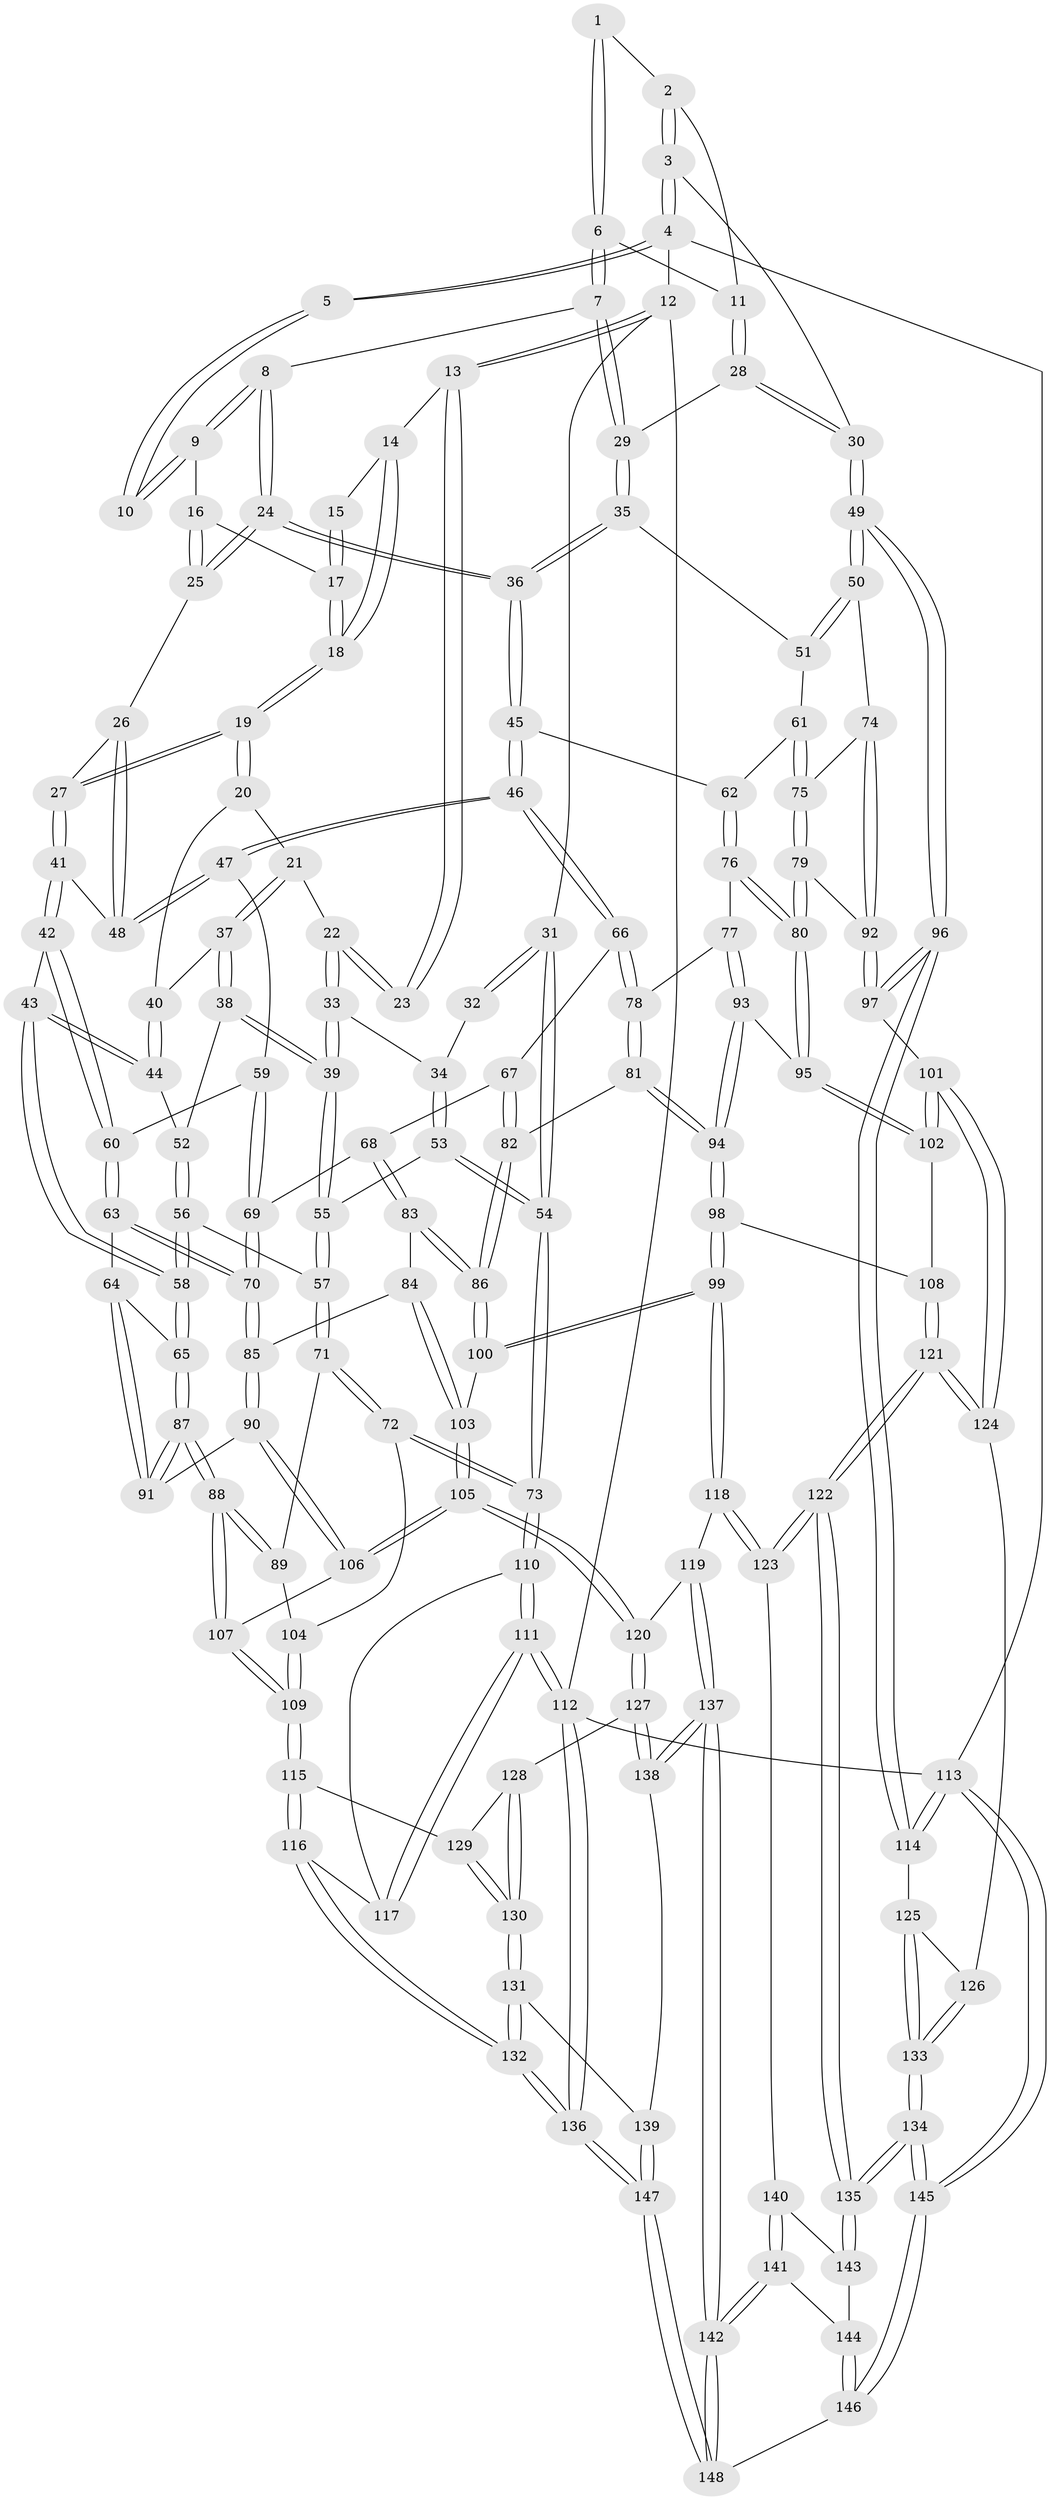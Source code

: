 // coarse degree distribution, {3: 0.0989010989010989, 4: 0.38461538461538464, 6: 0.07692307692307693, 2: 0.02197802197802198, 5: 0.4065934065934066, 8: 0.01098901098901099}
// Generated by graph-tools (version 1.1) at 2025/42/03/06/25 10:42:30]
// undirected, 148 vertices, 367 edges
graph export_dot {
graph [start="1"]
  node [color=gray90,style=filled];
  1 [pos="+0.8245860788355079+0.0660886299832706"];
  2 [pos="+0.8749787833112699+0.07445312518333944"];
  3 [pos="+1+0"];
  4 [pos="+1+0"];
  5 [pos="+0.70144415549215+0"];
  6 [pos="+0.8175505537152373+0.09719745963548705"];
  7 [pos="+0.6784484631018247+0.16040086536655002"];
  8 [pos="+0.6644517232167675+0.15812827780999258"];
  9 [pos="+0.6436368497203271+0"];
  10 [pos="+0.642602691416326+0"];
  11 [pos="+0.8726617722856379+0.15543736086635934"];
  12 [pos="+0+0"];
  13 [pos="+0.05781724022868356+0"];
  14 [pos="+0.2721183441286956+0"];
  15 [pos="+0.500589162124662+0"];
  16 [pos="+0.48918968846146055+0.13381487862758146"];
  17 [pos="+0.4661103484182367+0.12983269704937458"];
  18 [pos="+0.36781067983582255+0.1715780179446603"];
  19 [pos="+0.3537632240731714+0.22590836923697838"];
  20 [pos="+0.2764355945446053+0.22453454384581162"];
  21 [pos="+0.19450088850431016+0.2074527196710465"];
  22 [pos="+0.1581475654268515+0.18918280699926418"];
  23 [pos="+0.15429101732468872+0.18338531374573022"];
  24 [pos="+0.6347383604145309+0.19783502252805793"];
  25 [pos="+0.6202154223597801+0.19926895108224618"];
  26 [pos="+0.5948972611497227+0.21178729497264784"];
  27 [pos="+0.3601511549526594+0.23678259450483094"];
  28 [pos="+0.8883511633859246+0.19390652738588826"];
  29 [pos="+0.8585844274804391+0.2290480604284775"];
  30 [pos="+1+0"];
  31 [pos="+0+0.15646229166597855"];
  32 [pos="+0.005960017137734754+0.22781395863665907"];
  33 [pos="+0.12835073469158892+0.25191045194043704"];
  34 [pos="+0.06808292819653088+0.3181066214821626"];
  35 [pos="+0.8618330402572417+0.27890739869300885"];
  36 [pos="+0.6659249807230195+0.35238949557672794"];
  37 [pos="+0.19307903799900172+0.3266272168605732"];
  38 [pos="+0.18262533014043308+0.353289567936316"];
  39 [pos="+0.16512543198313911+0.36243185683263934"];
  40 [pos="+0.23689924100133913+0.3143229724807263"];
  41 [pos="+0.3691137662938966+0.2717128743089612"];
  42 [pos="+0.32703995982723305+0.3691959812792349"];
  43 [pos="+0.2954826311272919+0.37560535978228266"];
  44 [pos="+0.2511669285273942+0.3672609923142976"];
  45 [pos="+0.665732097890404+0.353587384279638"];
  46 [pos="+0.562083827060135+0.4046638917118441"];
  47 [pos="+0.4777379100708206+0.3466416064711221"];
  48 [pos="+0.4730002458194125+0.33802094421850354"];
  49 [pos="+1+0.41029121094530335"];
  50 [pos="+0.9915407768543967+0.4066305935197324"];
  51 [pos="+0.8911620391049334+0.3338696811779071"];
  52 [pos="+0.24832070763518685+0.3676557951774249"];
  53 [pos="+0.06762831234686474+0.31998488505209516"];
  54 [pos="+0+0.4620653866389647"];
  55 [pos="+0.13529810033786044+0.395337297558626"];
  56 [pos="+0.19139099032970291+0.44980759439893575"];
  57 [pos="+0.13251052201086697+0.43379587466732833"];
  58 [pos="+0.2250502397299502+0.46910862054172103"];
  59 [pos="+0.43368400429472304+0.42273474940994454"];
  60 [pos="+0.3361178176743864+0.3928961677151374"];
  61 [pos="+0.7802834288359003+0.4149136199641595"];
  62 [pos="+0.6886695471401126+0.38522048269458753"];
  63 [pos="+0.33841400395110643+0.4662484173050561"];
  64 [pos="+0.29739623393062486+0.4773691630984357"];
  65 [pos="+0.2348236040929225+0.4830962334971685"];
  66 [pos="+0.5590034171589187+0.41543654287667475"];
  67 [pos="+0.4846021881737241+0.47175753853845576"];
  68 [pos="+0.47186542421437+0.4742699238477845"];
  69 [pos="+0.43868923276845817+0.45512888249065264"];
  70 [pos="+0.36284275020175527+0.4958225863593066"];
  71 [pos="+0.10211863596990015+0.4626658642079434"];
  72 [pos="+0+0.5255711529773275"];
  73 [pos="+0+0.5515778331695482"];
  74 [pos="+0.9381585576360407+0.45543299580906804"];
  75 [pos="+0.7935630515157104+0.4429108686348821"];
  76 [pos="+0.6883280207462601+0.45473486325008233"];
  77 [pos="+0.6395816970426874+0.5121008457656788"];
  78 [pos="+0.5716554561456532+0.46482311246380426"];
  79 [pos="+0.7954286607634924+0.5058841842021605"];
  80 [pos="+0.7525928839002561+0.5436275135279237"];
  81 [pos="+0.5510975654520105+0.5388076814640392"];
  82 [pos="+0.5310839916699777+0.5400920088314791"];
  83 [pos="+0.4501530292020799+0.5435018261571509"];
  84 [pos="+0.42143261574371405+0.5500837779589494"];
  85 [pos="+0.369189759488292+0.5403057164862956"];
  86 [pos="+0.4896506040522409+0.5651628516376725"];
  87 [pos="+0.22975040045726258+0.5570200397727512"];
  88 [pos="+0.21498670185665347+0.5808934961655015"];
  89 [pos="+0.18305037816852845+0.55983542147282"];
  90 [pos="+0.35936710788634907+0.5537818093894433"];
  91 [pos="+0.28787346595526514+0.5483784964969404"];
  92 [pos="+0.8913245117341673+0.5206720743809509"];
  93 [pos="+0.6374164149836667+0.5673029921893827"];
  94 [pos="+0.6120962230042915+0.5938414485136747"];
  95 [pos="+0.7491072542374245+0.5568247517509711"];
  96 [pos="+1+0.6454344099673742"];
  97 [pos="+0.8930059206531666+0.6370762737935108"];
  98 [pos="+0.6053185112037097+0.6434593615228177"];
  99 [pos="+0.5646706898088069+0.6740702276276826"];
  100 [pos="+0.49565195022458547+0.639344796298962"];
  101 [pos="+0.8740174154236352+0.6516179889710247"];
  102 [pos="+0.7570535897410109+0.5773420678862135"];
  103 [pos="+0.44335753584613113+0.6499285492786011"];
  104 [pos="+0.06494274045493689+0.5671821230777796"];
  105 [pos="+0.3747224414803983+0.6924066349355842"];
  106 [pos="+0.33996198297165775+0.6638961663648458"];
  107 [pos="+0.21382128987841328+0.6618254872427788"];
  108 [pos="+0.698857236060156+0.6821050388153195"];
  109 [pos="+0.2109415800499402+0.6644829578387601"];
  110 [pos="+0+0.5952037982648215"];
  111 [pos="+0+1"];
  112 [pos="+0+1"];
  113 [pos="+1+1"];
  114 [pos="+1+0.7340790177392581"];
  115 [pos="+0.1745901365303428+0.723007067583564"];
  116 [pos="+0.15895104901654494+0.7299218038562201"];
  117 [pos="+0.1507886867217266+0.7276564848405913"];
  118 [pos="+0.5485685335594792+0.7641538991308533"];
  119 [pos="+0.4322705808759867+0.769796231650447"];
  120 [pos="+0.3878082710560323+0.7441199438255736"];
  121 [pos="+0.7570512121850914+0.7707480950026031"];
  122 [pos="+0.7533626609104014+0.7788475381369486"];
  123 [pos="+0.5549229867679605+0.7739600960870004"];
  124 [pos="+0.8448155768513074+0.7241755053197284"];
  125 [pos="+0.9960805123200146+0.7874219546409513"];
  126 [pos="+0.9027051926829813+0.7726914377904903"];
  127 [pos="+0.35145740766048567+0.7834123232233314"];
  128 [pos="+0.3336545176639586+0.7848112139224139"];
  129 [pos="+0.20099758243436133+0.750029795534105"];
  130 [pos="+0.24725665663507768+0.8391396212259049"];
  131 [pos="+0.2503472627562093+0.8669711497174917"];
  132 [pos="+0.07492863658036378+0.9473071735897706"];
  133 [pos="+0.894778511497184+0.9571394126437085"];
  134 [pos="+0.8717948879924385+1"];
  135 [pos="+0.7506333321789604+0.8392146114330641"];
  136 [pos="+0+1"];
  137 [pos="+0.4421198238305611+0.9290540637520338"];
  138 [pos="+0.3395493391306645+0.8862172957227363"];
  139 [pos="+0.30079386934201935+0.900251789577033"];
  140 [pos="+0.5576461389644164+0.8069382247250879"];
  141 [pos="+0.5165311115140242+0.941615057079907"];
  142 [pos="+0.49110353508667415+0.9836694708323496"];
  143 [pos="+0.6680936561260524+0.8759035622933132"];
  144 [pos="+0.6666347758665611+0.877881648181434"];
  145 [pos="+0.9404575668662722+1"];
  146 [pos="+0.6171667653513269+1"];
  147 [pos="+0.2042581479451833+1"];
  148 [pos="+0.5104117871958238+1"];
  1 -- 2;
  1 -- 6;
  1 -- 6;
  2 -- 3;
  2 -- 3;
  2 -- 11;
  3 -- 4;
  3 -- 4;
  3 -- 30;
  4 -- 5;
  4 -- 5;
  4 -- 12;
  4 -- 113;
  5 -- 10;
  5 -- 10;
  6 -- 7;
  6 -- 7;
  6 -- 11;
  7 -- 8;
  7 -- 29;
  7 -- 29;
  8 -- 9;
  8 -- 9;
  8 -- 24;
  8 -- 24;
  9 -- 10;
  9 -- 10;
  9 -- 16;
  11 -- 28;
  11 -- 28;
  12 -- 13;
  12 -- 13;
  12 -- 31;
  12 -- 112;
  13 -- 14;
  13 -- 23;
  13 -- 23;
  14 -- 15;
  14 -- 18;
  14 -- 18;
  15 -- 17;
  15 -- 17;
  16 -- 17;
  16 -- 25;
  16 -- 25;
  17 -- 18;
  17 -- 18;
  18 -- 19;
  18 -- 19;
  19 -- 20;
  19 -- 20;
  19 -- 27;
  19 -- 27;
  20 -- 21;
  20 -- 40;
  21 -- 22;
  21 -- 37;
  21 -- 37;
  22 -- 23;
  22 -- 23;
  22 -- 33;
  22 -- 33;
  24 -- 25;
  24 -- 25;
  24 -- 36;
  24 -- 36;
  25 -- 26;
  26 -- 27;
  26 -- 48;
  26 -- 48;
  27 -- 41;
  27 -- 41;
  28 -- 29;
  28 -- 30;
  28 -- 30;
  29 -- 35;
  29 -- 35;
  30 -- 49;
  30 -- 49;
  31 -- 32;
  31 -- 32;
  31 -- 54;
  31 -- 54;
  32 -- 34;
  33 -- 34;
  33 -- 39;
  33 -- 39;
  34 -- 53;
  34 -- 53;
  35 -- 36;
  35 -- 36;
  35 -- 51;
  36 -- 45;
  36 -- 45;
  37 -- 38;
  37 -- 38;
  37 -- 40;
  38 -- 39;
  38 -- 39;
  38 -- 52;
  39 -- 55;
  39 -- 55;
  40 -- 44;
  40 -- 44;
  41 -- 42;
  41 -- 42;
  41 -- 48;
  42 -- 43;
  42 -- 60;
  42 -- 60;
  43 -- 44;
  43 -- 44;
  43 -- 58;
  43 -- 58;
  44 -- 52;
  45 -- 46;
  45 -- 46;
  45 -- 62;
  46 -- 47;
  46 -- 47;
  46 -- 66;
  46 -- 66;
  47 -- 48;
  47 -- 48;
  47 -- 59;
  49 -- 50;
  49 -- 50;
  49 -- 96;
  49 -- 96;
  50 -- 51;
  50 -- 51;
  50 -- 74;
  51 -- 61;
  52 -- 56;
  52 -- 56;
  53 -- 54;
  53 -- 54;
  53 -- 55;
  54 -- 73;
  54 -- 73;
  55 -- 57;
  55 -- 57;
  56 -- 57;
  56 -- 58;
  56 -- 58;
  57 -- 71;
  57 -- 71;
  58 -- 65;
  58 -- 65;
  59 -- 60;
  59 -- 69;
  59 -- 69;
  60 -- 63;
  60 -- 63;
  61 -- 62;
  61 -- 75;
  61 -- 75;
  62 -- 76;
  62 -- 76;
  63 -- 64;
  63 -- 70;
  63 -- 70;
  64 -- 65;
  64 -- 91;
  64 -- 91;
  65 -- 87;
  65 -- 87;
  66 -- 67;
  66 -- 78;
  66 -- 78;
  67 -- 68;
  67 -- 82;
  67 -- 82;
  68 -- 69;
  68 -- 83;
  68 -- 83;
  69 -- 70;
  69 -- 70;
  70 -- 85;
  70 -- 85;
  71 -- 72;
  71 -- 72;
  71 -- 89;
  72 -- 73;
  72 -- 73;
  72 -- 104;
  73 -- 110;
  73 -- 110;
  74 -- 75;
  74 -- 92;
  74 -- 92;
  75 -- 79;
  75 -- 79;
  76 -- 77;
  76 -- 80;
  76 -- 80;
  77 -- 78;
  77 -- 93;
  77 -- 93;
  78 -- 81;
  78 -- 81;
  79 -- 80;
  79 -- 80;
  79 -- 92;
  80 -- 95;
  80 -- 95;
  81 -- 82;
  81 -- 94;
  81 -- 94;
  82 -- 86;
  82 -- 86;
  83 -- 84;
  83 -- 86;
  83 -- 86;
  84 -- 85;
  84 -- 103;
  84 -- 103;
  85 -- 90;
  85 -- 90;
  86 -- 100;
  86 -- 100;
  87 -- 88;
  87 -- 88;
  87 -- 91;
  87 -- 91;
  88 -- 89;
  88 -- 89;
  88 -- 107;
  88 -- 107;
  89 -- 104;
  90 -- 91;
  90 -- 106;
  90 -- 106;
  92 -- 97;
  92 -- 97;
  93 -- 94;
  93 -- 94;
  93 -- 95;
  94 -- 98;
  94 -- 98;
  95 -- 102;
  95 -- 102;
  96 -- 97;
  96 -- 97;
  96 -- 114;
  96 -- 114;
  97 -- 101;
  98 -- 99;
  98 -- 99;
  98 -- 108;
  99 -- 100;
  99 -- 100;
  99 -- 118;
  99 -- 118;
  100 -- 103;
  101 -- 102;
  101 -- 102;
  101 -- 124;
  101 -- 124;
  102 -- 108;
  103 -- 105;
  103 -- 105;
  104 -- 109;
  104 -- 109;
  105 -- 106;
  105 -- 106;
  105 -- 120;
  105 -- 120;
  106 -- 107;
  107 -- 109;
  107 -- 109;
  108 -- 121;
  108 -- 121;
  109 -- 115;
  109 -- 115;
  110 -- 111;
  110 -- 111;
  110 -- 117;
  111 -- 112;
  111 -- 112;
  111 -- 117;
  111 -- 117;
  112 -- 136;
  112 -- 136;
  112 -- 113;
  113 -- 114;
  113 -- 114;
  113 -- 145;
  113 -- 145;
  114 -- 125;
  115 -- 116;
  115 -- 116;
  115 -- 129;
  116 -- 117;
  116 -- 132;
  116 -- 132;
  118 -- 119;
  118 -- 123;
  118 -- 123;
  119 -- 120;
  119 -- 137;
  119 -- 137;
  120 -- 127;
  120 -- 127;
  121 -- 122;
  121 -- 122;
  121 -- 124;
  121 -- 124;
  122 -- 123;
  122 -- 123;
  122 -- 135;
  122 -- 135;
  123 -- 140;
  124 -- 126;
  125 -- 126;
  125 -- 133;
  125 -- 133;
  126 -- 133;
  126 -- 133;
  127 -- 128;
  127 -- 138;
  127 -- 138;
  128 -- 129;
  128 -- 130;
  128 -- 130;
  129 -- 130;
  129 -- 130;
  130 -- 131;
  130 -- 131;
  131 -- 132;
  131 -- 132;
  131 -- 139;
  132 -- 136;
  132 -- 136;
  133 -- 134;
  133 -- 134;
  134 -- 135;
  134 -- 135;
  134 -- 145;
  134 -- 145;
  135 -- 143;
  135 -- 143;
  136 -- 147;
  136 -- 147;
  137 -- 138;
  137 -- 138;
  137 -- 142;
  137 -- 142;
  138 -- 139;
  139 -- 147;
  139 -- 147;
  140 -- 141;
  140 -- 141;
  140 -- 143;
  141 -- 142;
  141 -- 142;
  141 -- 144;
  142 -- 148;
  142 -- 148;
  143 -- 144;
  144 -- 146;
  144 -- 146;
  145 -- 146;
  145 -- 146;
  146 -- 148;
  147 -- 148;
  147 -- 148;
}
